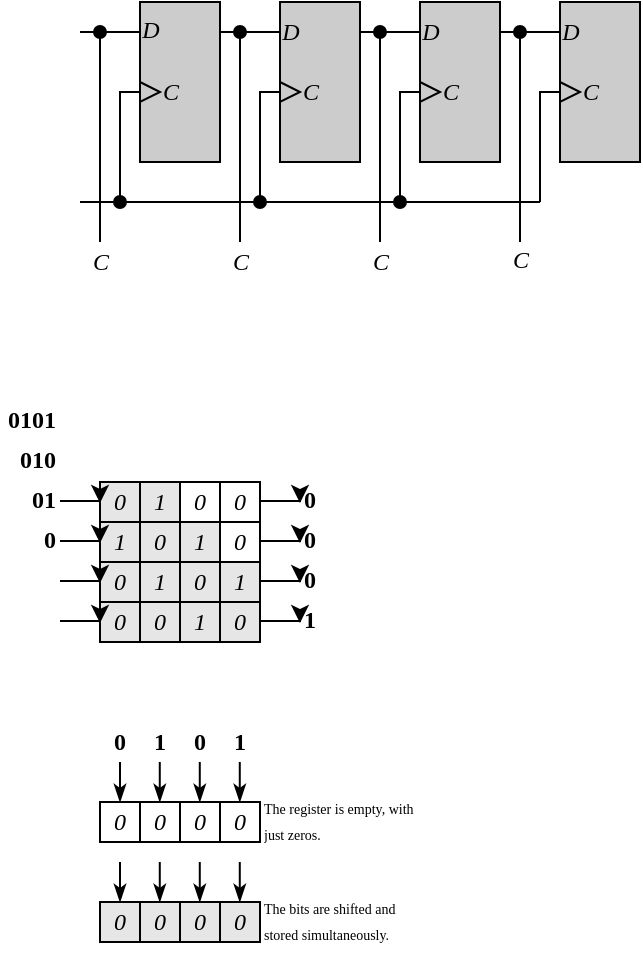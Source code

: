 <mxfile version="24.7.8">
  <diagram name="Página-1" id="tULwb6cwInRSYcNm1W4O">
    <mxGraphModel dx="398" dy="233" grid="1" gridSize="10" guides="1" tooltips="1" connect="1" arrows="1" fold="1" page="1" pageScale="1" pageWidth="827" pageHeight="1169" background="#ffffff" math="0" shadow="0">
      <root>
        <mxCell id="0" />
        <mxCell id="1" parent="0" />
        <mxCell id="D2A4vbr5BBzfwMiu7smM-7" value="" style="group" vertex="1" connectable="0" parent="1">
          <mxGeometry x="190" y="160" width="50" height="80" as="geometry" />
        </mxCell>
        <mxCell id="D2A4vbr5BBzfwMiu7smM-1" value="" style="rounded=0;whiteSpace=wrap;html=1;fillColor=#CCCCCC;strokeColor=#000000;" vertex="1" parent="D2A4vbr5BBzfwMiu7smM-7">
          <mxGeometry x="10" width="40" height="80" as="geometry" />
        </mxCell>
        <mxCell id="D2A4vbr5BBzfwMiu7smM-2" value="&lt;i&gt;&lt;font face=&quot;Times New Roman&quot;&gt;D&lt;/font&gt;&lt;/i&gt;" style="text;html=1;align=center;verticalAlign=middle;resizable=0;points=[];autosize=1;fontColor=#000000;" vertex="1" parent="D2A4vbr5BBzfwMiu7smM-7">
          <mxGeometry y="-1" width="30" height="30" as="geometry" />
        </mxCell>
        <mxCell id="D2A4vbr5BBzfwMiu7smM-5" value="&lt;i&gt;&lt;font face=&quot;Times New Roman&quot;&gt;C&lt;/font&gt;&lt;/i&gt;" style="text;html=1;align=center;verticalAlign=middle;resizable=0;points=[];autosize=1;fontColor=#000000;" vertex="1" parent="D2A4vbr5BBzfwMiu7smM-7">
          <mxGeometry x="10" y="30" width="30" height="30" as="geometry" />
        </mxCell>
        <mxCell id="D2A4vbr5BBzfwMiu7smM-6" value="" style="triangle;whiteSpace=wrap;html=1;fillColor=none;strokeColor=#000000;" vertex="1" parent="D2A4vbr5BBzfwMiu7smM-7">
          <mxGeometry x="10" y="40" width="10" height="10" as="geometry" />
        </mxCell>
        <mxCell id="D2A4vbr5BBzfwMiu7smM-8" value="" style="group" vertex="1" connectable="0" parent="1">
          <mxGeometry x="260" y="160" width="50" height="80" as="geometry" />
        </mxCell>
        <mxCell id="D2A4vbr5BBzfwMiu7smM-9" value="" style="rounded=0;whiteSpace=wrap;html=1;fillColor=#CCCCCC;strokeColor=#000000;" vertex="1" parent="D2A4vbr5BBzfwMiu7smM-8">
          <mxGeometry x="10" width="40" height="80" as="geometry" />
        </mxCell>
        <mxCell id="D2A4vbr5BBzfwMiu7smM-10" value="&lt;font face=&quot;Times New Roman&quot;&gt;&lt;i style=&quot;&quot;&gt;D&lt;/i&gt;&lt;/font&gt;" style="text;html=1;align=center;verticalAlign=middle;resizable=0;points=[];autosize=1;fontColor=#000000;" vertex="1" parent="D2A4vbr5BBzfwMiu7smM-8">
          <mxGeometry width="30" height="30" as="geometry" />
        </mxCell>
        <mxCell id="D2A4vbr5BBzfwMiu7smM-11" value="&lt;i&gt;&lt;font face=&quot;Times New Roman&quot;&gt;C&lt;/font&gt;&lt;/i&gt;" style="text;html=1;align=center;verticalAlign=middle;resizable=0;points=[];autosize=1;fontColor=#000000;" vertex="1" parent="D2A4vbr5BBzfwMiu7smM-8">
          <mxGeometry x="10" y="30" width="30" height="30" as="geometry" />
        </mxCell>
        <mxCell id="D2A4vbr5BBzfwMiu7smM-12" value="" style="triangle;whiteSpace=wrap;html=1;fillColor=none;strokeColor=#000000;" vertex="1" parent="D2A4vbr5BBzfwMiu7smM-8">
          <mxGeometry x="10" y="40" width="10" height="10" as="geometry" />
        </mxCell>
        <mxCell id="D2A4vbr5BBzfwMiu7smM-24" value="" style="endArrow=none;html=1;rounded=0;strokeColor=#000000;entryX=0;entryY=0.5;entryDx=0;entryDy=0;endFill=0;startArrow=oval;startFill=1;" edge="1" parent="D2A4vbr5BBzfwMiu7smM-8" target="D2A4vbr5BBzfwMiu7smM-12">
          <mxGeometry width="50" height="50" relative="1" as="geometry">
            <mxPoint y="100" as="sourcePoint" />
            <mxPoint x="10" y="40" as="targetPoint" />
            <Array as="points">
              <mxPoint y="45" />
            </Array>
          </mxGeometry>
        </mxCell>
        <mxCell id="D2A4vbr5BBzfwMiu7smM-13" value="" style="group" vertex="1" connectable="0" parent="1">
          <mxGeometry x="330" y="160" width="50" height="80" as="geometry" />
        </mxCell>
        <mxCell id="D2A4vbr5BBzfwMiu7smM-14" value="" style="rounded=0;whiteSpace=wrap;html=1;fillColor=#CCCCCC;strokeColor=#000000;" vertex="1" parent="D2A4vbr5BBzfwMiu7smM-13">
          <mxGeometry x="10" width="40" height="80" as="geometry" />
        </mxCell>
        <mxCell id="D2A4vbr5BBzfwMiu7smM-15" value="&lt;i&gt;&lt;font face=&quot;Times New Roman&quot;&gt;D&lt;/font&gt;&lt;/i&gt;" style="text;html=1;align=center;verticalAlign=middle;resizable=0;points=[];autosize=1;fontColor=#000000;" vertex="1" parent="D2A4vbr5BBzfwMiu7smM-13">
          <mxGeometry width="30" height="30" as="geometry" />
        </mxCell>
        <mxCell id="D2A4vbr5BBzfwMiu7smM-16" value="&lt;i&gt;&lt;font face=&quot;Times New Roman&quot;&gt;C&lt;/font&gt;&lt;/i&gt;" style="text;html=1;align=center;verticalAlign=middle;resizable=0;points=[];autosize=1;fontColor=#000000;" vertex="1" parent="D2A4vbr5BBzfwMiu7smM-13">
          <mxGeometry x="10" y="30" width="30" height="30" as="geometry" />
        </mxCell>
        <mxCell id="D2A4vbr5BBzfwMiu7smM-17" value="" style="triangle;whiteSpace=wrap;html=1;fillColor=none;strokeColor=#000000;" vertex="1" parent="D2A4vbr5BBzfwMiu7smM-13">
          <mxGeometry x="10" y="40" width="10" height="10" as="geometry" />
        </mxCell>
        <mxCell id="D2A4vbr5BBzfwMiu7smM-25" value="" style="endArrow=none;html=1;rounded=0;strokeColor=#000000;entryX=0;entryY=0.5;entryDx=0;entryDy=0;startArrow=oval;startFill=1;" edge="1" parent="D2A4vbr5BBzfwMiu7smM-13" target="D2A4vbr5BBzfwMiu7smM-17">
          <mxGeometry width="50" height="50" relative="1" as="geometry">
            <mxPoint y="100" as="sourcePoint" />
            <mxPoint x="10" y="50" as="targetPoint" />
            <Array as="points">
              <mxPoint y="45" />
            </Array>
          </mxGeometry>
        </mxCell>
        <mxCell id="D2A4vbr5BBzfwMiu7smM-32" value="" style="endArrow=none;html=1;rounded=0;strokeColor=#000000;" edge="1" parent="D2A4vbr5BBzfwMiu7smM-13">
          <mxGeometry width="50" height="50" relative="1" as="geometry">
            <mxPoint x="-20" y="15" as="sourcePoint" />
            <mxPoint x="10" y="15" as="targetPoint" />
          </mxGeometry>
        </mxCell>
        <mxCell id="D2A4vbr5BBzfwMiu7smM-18" value="" style="group" vertex="1" connectable="0" parent="1">
          <mxGeometry x="400" y="160" width="50" height="80" as="geometry" />
        </mxCell>
        <mxCell id="D2A4vbr5BBzfwMiu7smM-19" value="" style="rounded=0;whiteSpace=wrap;html=1;fillColor=#CCCCCC;strokeColor=#000000;" vertex="1" parent="D2A4vbr5BBzfwMiu7smM-18">
          <mxGeometry x="10" width="40" height="80" as="geometry" />
        </mxCell>
        <mxCell id="D2A4vbr5BBzfwMiu7smM-20" value="&lt;font face=&quot;Times New Roman&quot;&gt;&lt;i&gt;D&lt;/i&gt;&lt;/font&gt;" style="text;html=1;align=center;verticalAlign=middle;resizable=0;points=[];autosize=1;fontColor=#000000;" vertex="1" parent="D2A4vbr5BBzfwMiu7smM-18">
          <mxGeometry width="30" height="30" as="geometry" />
        </mxCell>
        <mxCell id="D2A4vbr5BBzfwMiu7smM-21" value="&lt;i&gt;&lt;font face=&quot;Times New Roman&quot;&gt;C&lt;/font&gt;&lt;/i&gt;" style="text;html=1;align=center;verticalAlign=middle;resizable=0;points=[];autosize=1;fontColor=#000000;" vertex="1" parent="D2A4vbr5BBzfwMiu7smM-18">
          <mxGeometry x="10" y="30" width="30" height="30" as="geometry" />
        </mxCell>
        <mxCell id="D2A4vbr5BBzfwMiu7smM-22" value="" style="triangle;whiteSpace=wrap;html=1;fillColor=none;strokeColor=#000000;" vertex="1" parent="D2A4vbr5BBzfwMiu7smM-18">
          <mxGeometry x="10" y="40" width="10" height="10" as="geometry" />
        </mxCell>
        <mxCell id="D2A4vbr5BBzfwMiu7smM-26" value="" style="endArrow=none;html=1;rounded=0;strokeColor=#000000;entryX=0;entryY=0.5;entryDx=0;entryDy=0;" edge="1" parent="D2A4vbr5BBzfwMiu7smM-18" target="D2A4vbr5BBzfwMiu7smM-22">
          <mxGeometry width="50" height="50" relative="1" as="geometry">
            <mxPoint y="100" as="sourcePoint" />
            <mxPoint x="10" y="50" as="targetPoint" />
            <Array as="points">
              <mxPoint y="45" />
            </Array>
          </mxGeometry>
        </mxCell>
        <mxCell id="D2A4vbr5BBzfwMiu7smM-23" value="" style="endArrow=none;html=1;rounded=0;strokeColor=#000000;entryX=0;entryY=0.5;entryDx=0;entryDy=0;startArrow=oval;startFill=1;" edge="1" parent="1" target="D2A4vbr5BBzfwMiu7smM-6">
          <mxGeometry width="50" height="50" relative="1" as="geometry">
            <mxPoint x="190" y="260" as="sourcePoint" />
            <mxPoint x="200" y="210" as="targetPoint" />
            <Array as="points">
              <mxPoint x="190" y="205" />
            </Array>
          </mxGeometry>
        </mxCell>
        <mxCell id="D2A4vbr5BBzfwMiu7smM-29" value="" style="endArrow=none;html=1;rounded=0;strokeColor=#000000;" edge="1" parent="1">
          <mxGeometry width="50" height="50" relative="1" as="geometry">
            <mxPoint x="170" y="260" as="sourcePoint" />
            <mxPoint x="400" y="260" as="targetPoint" />
          </mxGeometry>
        </mxCell>
        <mxCell id="D2A4vbr5BBzfwMiu7smM-30" value="" style="endArrow=none;html=1;rounded=0;strokeColor=#000000;" edge="1" parent="1">
          <mxGeometry width="50" height="50" relative="1" as="geometry">
            <mxPoint x="170" y="175" as="sourcePoint" />
            <mxPoint x="200" y="175" as="targetPoint" />
          </mxGeometry>
        </mxCell>
        <mxCell id="D2A4vbr5BBzfwMiu7smM-31" value="" style="endArrow=none;html=1;rounded=0;strokeColor=#000000;" edge="1" parent="1">
          <mxGeometry width="50" height="50" relative="1" as="geometry">
            <mxPoint x="240" y="175" as="sourcePoint" />
            <mxPoint x="270" y="175" as="targetPoint" />
          </mxGeometry>
        </mxCell>
        <mxCell id="D2A4vbr5BBzfwMiu7smM-33" value="" style="endArrow=none;html=1;rounded=0;strokeColor=#000000;" edge="1" parent="1">
          <mxGeometry width="50" height="50" relative="1" as="geometry">
            <mxPoint x="380" y="175" as="sourcePoint" />
            <mxPoint x="410" y="175" as="targetPoint" />
          </mxGeometry>
        </mxCell>
        <mxCell id="D2A4vbr5BBzfwMiu7smM-36" value="" style="endArrow=none;html=1;rounded=0;strokeColor=#000000;startArrow=oval;startFill=1;" edge="1" parent="1">
          <mxGeometry width="50" height="50" relative="1" as="geometry">
            <mxPoint x="250" y="175" as="sourcePoint" />
            <mxPoint x="250" y="280" as="targetPoint" />
          </mxGeometry>
        </mxCell>
        <mxCell id="D2A4vbr5BBzfwMiu7smM-37" value="" style="endArrow=none;html=1;rounded=0;strokeColor=#000000;startArrow=oval;startFill=1;" edge="1" parent="1">
          <mxGeometry width="50" height="50" relative="1" as="geometry">
            <mxPoint x="320" y="175" as="sourcePoint" />
            <mxPoint x="320" y="280" as="targetPoint" />
          </mxGeometry>
        </mxCell>
        <mxCell id="D2A4vbr5BBzfwMiu7smM-38" value="" style="endArrow=none;html=1;rounded=0;strokeColor=#000000;startArrow=oval;startFill=1;" edge="1" parent="1">
          <mxGeometry width="50" height="50" relative="1" as="geometry">
            <mxPoint x="180" y="175" as="sourcePoint" />
            <mxPoint x="180" y="280" as="targetPoint" />
          </mxGeometry>
        </mxCell>
        <mxCell id="D2A4vbr5BBzfwMiu7smM-39" value="" style="endArrow=none;html=1;rounded=0;strokeColor=#000000;startArrow=oval;startFill=1;" edge="1" parent="1">
          <mxGeometry width="50" height="50" relative="1" as="geometry">
            <mxPoint x="390" y="175" as="sourcePoint" />
            <mxPoint x="390" y="280" as="targetPoint" />
          </mxGeometry>
        </mxCell>
        <mxCell id="D2A4vbr5BBzfwMiu7smM-41" value="&lt;i&gt;&lt;font face=&quot;Times New Roman&quot;&gt;C&lt;/font&gt;&lt;/i&gt;" style="text;html=1;align=center;verticalAlign=middle;resizable=0;points=[];autosize=1;fontColor=#000000;" vertex="1" parent="1">
          <mxGeometry x="165" y="275" width="30" height="30" as="geometry" />
        </mxCell>
        <mxCell id="D2A4vbr5BBzfwMiu7smM-42" value="&lt;i&gt;&lt;font face=&quot;Times New Roman&quot;&gt;C&lt;/font&gt;&lt;/i&gt;" style="text;html=1;align=center;verticalAlign=middle;resizable=0;points=[];autosize=1;fontColor=#000000;" vertex="1" parent="1">
          <mxGeometry x="235" y="275" width="30" height="30" as="geometry" />
        </mxCell>
        <mxCell id="D2A4vbr5BBzfwMiu7smM-43" value="&lt;i&gt;&lt;font face=&quot;Times New Roman&quot;&gt;C&lt;/font&gt;&lt;/i&gt;" style="text;html=1;align=center;verticalAlign=middle;resizable=0;points=[];autosize=1;fontColor=#000000;" vertex="1" parent="1">
          <mxGeometry x="305" y="275" width="30" height="30" as="geometry" />
        </mxCell>
        <mxCell id="D2A4vbr5BBzfwMiu7smM-44" value="&lt;i&gt;&lt;font face=&quot;Times New Roman&quot;&gt;C&lt;/font&gt;&lt;/i&gt;" style="text;html=1;align=center;verticalAlign=middle;resizable=0;points=[];autosize=1;fontColor=#000000;" vertex="1" parent="1">
          <mxGeometry x="375" y="274" width="30" height="30" as="geometry" />
        </mxCell>
        <mxCell id="D2A4vbr5BBzfwMiu7smM-45" value="&lt;font color=&quot;#000000&quot; face=&quot;Times New Roman&quot;&gt;&lt;i&gt;0&lt;/i&gt;&lt;/font&gt;" style="rounded=0;whiteSpace=wrap;html=1;strokeColor=#000000;fillColor=#FFFFFF;" vertex="1" parent="1">
          <mxGeometry x="180" y="560" width="20" height="20" as="geometry" />
        </mxCell>
        <mxCell id="D2A4vbr5BBzfwMiu7smM-65" value="&lt;font color=&quot;#000000&quot; face=&quot;Times New Roman&quot;&gt;&lt;i&gt;0&lt;/i&gt;&lt;/font&gt;" style="rounded=0;whiteSpace=wrap;html=1;strokeColor=#000000;fillColor=#FFFFFF;" vertex="1" parent="1">
          <mxGeometry x="200" y="560" width="20" height="20" as="geometry" />
        </mxCell>
        <mxCell id="D2A4vbr5BBzfwMiu7smM-66" value="&lt;font color=&quot;#000000&quot; face=&quot;Times New Roman&quot;&gt;&lt;i&gt;0&lt;/i&gt;&lt;/font&gt;" style="rounded=0;whiteSpace=wrap;html=1;strokeColor=#000000;fillColor=#FFFFFF;" vertex="1" parent="1">
          <mxGeometry x="220" y="560" width="20" height="20" as="geometry" />
        </mxCell>
        <mxCell id="D2A4vbr5BBzfwMiu7smM-67" value="&lt;font color=&quot;#000000&quot; face=&quot;Times New Roman&quot;&gt;&lt;i&gt;0&lt;/i&gt;&lt;/font&gt;" style="rounded=0;whiteSpace=wrap;html=1;strokeColor=#000000;fillColor=#FFFFFF;" vertex="1" parent="1">
          <mxGeometry x="240" y="560" width="20" height="20" as="geometry" />
        </mxCell>
        <mxCell id="D2A4vbr5BBzfwMiu7smM-72" value="&lt;font color=&quot;#000000&quot; face=&quot;Times New Roman&quot;&gt;&lt;i&gt;0&lt;/i&gt;&lt;/font&gt;" style="rounded=0;whiteSpace=wrap;html=1;strokeColor=#000000;fillColor=#E6E6E6;" vertex="1" parent="1">
          <mxGeometry x="180" y="400" width="20" height="20" as="geometry" />
        </mxCell>
        <mxCell id="D2A4vbr5BBzfwMiu7smM-73" value="&lt;font color=&quot;#000000&quot; face=&quot;Times New Roman&quot;&gt;&lt;i&gt;1&lt;/i&gt;&lt;/font&gt;" style="rounded=0;whiteSpace=wrap;html=1;strokeColor=#000000;fillColor=#E6E6E6;" vertex="1" parent="1">
          <mxGeometry x="200" y="400" width="20" height="20" as="geometry" />
        </mxCell>
        <mxCell id="D2A4vbr5BBzfwMiu7smM-74" value="&lt;font color=&quot;#000000&quot; face=&quot;Times New Roman&quot;&gt;&lt;i&gt;0&lt;/i&gt;&lt;/font&gt;" style="rounded=0;whiteSpace=wrap;html=1;strokeColor=#000000;fillColor=#FFFFFF;" vertex="1" parent="1">
          <mxGeometry x="220" y="400" width="20" height="20" as="geometry" />
        </mxCell>
        <mxCell id="D2A4vbr5BBzfwMiu7smM-75" value="&lt;font color=&quot;#000000&quot; face=&quot;Times New Roman&quot;&gt;&lt;i&gt;0&lt;/i&gt;&lt;/font&gt;" style="rounded=0;whiteSpace=wrap;html=1;strokeColor=#000000;fillColor=#FFFFFF;" vertex="1" parent="1">
          <mxGeometry x="240" y="400" width="20" height="20" as="geometry" />
        </mxCell>
        <mxCell id="D2A4vbr5BBzfwMiu7smM-76" value="&lt;font color=&quot;#000000&quot; face=&quot;Times New Roman&quot;&gt;&lt;i&gt;1&lt;/i&gt;&lt;/font&gt;" style="rounded=0;whiteSpace=wrap;html=1;strokeColor=#000000;fillColor=#E6E6E6;" vertex="1" parent="1">
          <mxGeometry x="180" y="420" width="20" height="20" as="geometry" />
        </mxCell>
        <mxCell id="D2A4vbr5BBzfwMiu7smM-77" value="&lt;font color=&quot;#000000&quot; face=&quot;Times New Roman&quot;&gt;&lt;i&gt;0&lt;/i&gt;&lt;/font&gt;" style="rounded=0;whiteSpace=wrap;html=1;strokeColor=#000000;fillColor=#E6E6E6;" vertex="1" parent="1">
          <mxGeometry x="200" y="420" width="20" height="20" as="geometry" />
        </mxCell>
        <mxCell id="D2A4vbr5BBzfwMiu7smM-78" value="&lt;font color=&quot;#000000&quot; face=&quot;Times New Roman&quot;&gt;&lt;i&gt;1&lt;/i&gt;&lt;/font&gt;" style="rounded=0;whiteSpace=wrap;html=1;strokeColor=#000000;fillColor=#E6E6E6;" vertex="1" parent="1">
          <mxGeometry x="220" y="420" width="20" height="20" as="geometry" />
        </mxCell>
        <mxCell id="D2A4vbr5BBzfwMiu7smM-79" value="&lt;font color=&quot;#000000&quot; face=&quot;Times New Roman&quot;&gt;&lt;i&gt;0&lt;/i&gt;&lt;/font&gt;" style="rounded=0;whiteSpace=wrap;html=1;strokeColor=#000000;fillColor=#FFFFFF;" vertex="1" parent="1">
          <mxGeometry x="240" y="420" width="20" height="20" as="geometry" />
        </mxCell>
        <mxCell id="D2A4vbr5BBzfwMiu7smM-80" value="&lt;font color=&quot;#000000&quot; face=&quot;Times New Roman&quot;&gt;&lt;i&gt;0&lt;/i&gt;&lt;/font&gt;" style="rounded=0;whiteSpace=wrap;html=1;strokeColor=#000000;fillColor=#E6E6E6;" vertex="1" parent="1">
          <mxGeometry x="180" y="440" width="20" height="20" as="geometry" />
        </mxCell>
        <mxCell id="D2A4vbr5BBzfwMiu7smM-81" value="&lt;font color=&quot;#000000&quot; face=&quot;Times New Roman&quot;&gt;&lt;i&gt;1&lt;/i&gt;&lt;/font&gt;" style="rounded=0;whiteSpace=wrap;html=1;strokeColor=#000000;fillColor=#E6E6E6;" vertex="1" parent="1">
          <mxGeometry x="200" y="440" width="20" height="20" as="geometry" />
        </mxCell>
        <mxCell id="D2A4vbr5BBzfwMiu7smM-82" value="&lt;font color=&quot;#000000&quot; face=&quot;Times New Roman&quot;&gt;&lt;i&gt;0&lt;/i&gt;&lt;/font&gt;" style="rounded=0;whiteSpace=wrap;html=1;strokeColor=#000000;fillColor=#E6E6E6;" vertex="1" parent="1">
          <mxGeometry x="220" y="440" width="20" height="20" as="geometry" />
        </mxCell>
        <mxCell id="D2A4vbr5BBzfwMiu7smM-83" value="&lt;font color=&quot;#000000&quot; face=&quot;Times New Roman&quot;&gt;&lt;i&gt;1&lt;/i&gt;&lt;/font&gt;" style="rounded=0;whiteSpace=wrap;html=1;strokeColor=#000000;fillColor=#E6E6E6;" vertex="1" parent="1">
          <mxGeometry x="240" y="440" width="20" height="20" as="geometry" />
        </mxCell>
        <mxCell id="D2A4vbr5BBzfwMiu7smM-85" value="&lt;h1 style=&quot;margin-top: 0px; font-size: 12px;&quot;&gt;0101&lt;/h1&gt;" style="text;html=1;whiteSpace=wrap;overflow=hidden;rounded=0;fontColor=#000000;fontStyle=0;fontFamily=Times New Roman;fontSize=12;verticalAlign=middle;align=right;" vertex="1" parent="1">
          <mxGeometry x="130" y="359" width="30" height="20" as="geometry" />
        </mxCell>
        <mxCell id="D2A4vbr5BBzfwMiu7smM-86" value="&lt;h1 style=&quot;margin-top: 0px; font-size: 12px;&quot;&gt;010&lt;/h1&gt;" style="text;html=1;whiteSpace=wrap;overflow=hidden;rounded=0;fontColor=#000000;fontStyle=0;fontFamily=Times New Roman;fontSize=12;verticalAlign=middle;align=right;" vertex="1" parent="1">
          <mxGeometry x="130" y="379" width="30" height="20" as="geometry" />
        </mxCell>
        <mxCell id="D2A4vbr5BBzfwMiu7smM-87" value="&lt;h1 style=&quot;margin-top: 0px; font-size: 12px;&quot;&gt;01&lt;/h1&gt;" style="text;html=1;whiteSpace=wrap;overflow=hidden;rounded=0;fontColor=#000000;fontStyle=0;fontFamily=Times New Roman;fontSize=12;verticalAlign=middle;align=right;" vertex="1" parent="1">
          <mxGeometry x="130" y="399" width="30" height="20" as="geometry" />
        </mxCell>
        <mxCell id="D2A4vbr5BBzfwMiu7smM-89" style="edgeStyle=orthogonalEdgeStyle;rounded=0;orthogonalLoop=1;jettySize=auto;html=1;exitX=1;exitY=0.5;exitDx=0;exitDy=0;strokeColor=#000000;" edge="1" parent="1">
          <mxGeometry relative="1" as="geometry">
            <mxPoint x="160" y="429.5" as="sourcePoint" />
            <mxPoint x="180" y="430.5" as="targetPoint" />
          </mxGeometry>
        </mxCell>
        <mxCell id="D2A4vbr5BBzfwMiu7smM-88" value="&lt;h1 style=&quot;margin-top: 0px; font-size: 12px;&quot;&gt;0&lt;/h1&gt;" style="text;html=1;whiteSpace=wrap;overflow=hidden;rounded=0;fontColor=#000000;fontStyle=0;fontFamily=Times New Roman;fontSize=12;verticalAlign=middle;align=right;" vertex="1" parent="1">
          <mxGeometry x="130" y="419" width="30" height="20" as="geometry" />
        </mxCell>
        <mxCell id="D2A4vbr5BBzfwMiu7smM-92" style="edgeStyle=orthogonalEdgeStyle;rounded=0;orthogonalLoop=1;jettySize=auto;html=1;exitX=1;exitY=0.5;exitDx=0;exitDy=0;strokeColor=#000000;" edge="1" parent="1">
          <mxGeometry relative="1" as="geometry">
            <mxPoint x="160" y="409.5" as="sourcePoint" />
            <mxPoint x="180" y="410.5" as="targetPoint" />
          </mxGeometry>
        </mxCell>
        <mxCell id="D2A4vbr5BBzfwMiu7smM-94" style="edgeStyle=orthogonalEdgeStyle;rounded=0;orthogonalLoop=1;jettySize=auto;html=1;exitX=1;exitY=0.5;exitDx=0;exitDy=0;strokeColor=#000000;" edge="1" parent="1">
          <mxGeometry relative="1" as="geometry">
            <mxPoint x="160" y="449.5" as="sourcePoint" />
            <mxPoint x="180" y="450.5" as="targetPoint" />
          </mxGeometry>
        </mxCell>
        <mxCell id="D2A4vbr5BBzfwMiu7smM-98" style="edgeStyle=orthogonalEdgeStyle;rounded=0;orthogonalLoop=1;jettySize=auto;html=1;exitX=1;exitY=0.5;exitDx=0;exitDy=0;strokeColor=#000000;" edge="1" parent="1">
          <mxGeometry relative="1" as="geometry">
            <mxPoint x="260" y="429.5" as="sourcePoint" />
            <mxPoint x="280" y="430.5" as="targetPoint" />
          </mxGeometry>
        </mxCell>
        <mxCell id="D2A4vbr5BBzfwMiu7smM-101" style="edgeStyle=orthogonalEdgeStyle;rounded=0;orthogonalLoop=1;jettySize=auto;html=1;exitX=1;exitY=0.5;exitDx=0;exitDy=0;strokeColor=#000000;" edge="1" parent="1">
          <mxGeometry relative="1" as="geometry">
            <mxPoint x="260" y="409.5" as="sourcePoint" />
            <mxPoint x="280" y="410.5" as="targetPoint" />
          </mxGeometry>
        </mxCell>
        <mxCell id="D2A4vbr5BBzfwMiu7smM-103" style="edgeStyle=orthogonalEdgeStyle;rounded=0;orthogonalLoop=1;jettySize=auto;html=1;exitX=1;exitY=0.5;exitDx=0;exitDy=0;strokeColor=#000000;" edge="1" parent="1">
          <mxGeometry relative="1" as="geometry">
            <mxPoint x="260" y="449.5" as="sourcePoint" />
            <mxPoint x="280" y="450.5" as="targetPoint" />
          </mxGeometry>
        </mxCell>
        <mxCell id="D2A4vbr5BBzfwMiu7smM-104" value="&lt;h1 style=&quot;margin-top: 0px; font-size: 12px;&quot;&gt;0&lt;/h1&gt;" style="text;html=1;whiteSpace=wrap;overflow=hidden;rounded=0;fontColor=#000000;fontStyle=0;fontFamily=Times New Roman;fontSize=12;verticalAlign=middle;align=right;" vertex="1" parent="1">
          <mxGeometry x="280" y="399" width="10" height="20" as="geometry" />
        </mxCell>
        <mxCell id="D2A4vbr5BBzfwMiu7smM-105" value="&lt;h1 style=&quot;margin-top: 0px; font-size: 12px;&quot;&gt;0&lt;/h1&gt;" style="text;html=1;whiteSpace=wrap;overflow=hidden;rounded=0;fontColor=#000000;fontStyle=0;fontFamily=Times New Roman;fontSize=12;verticalAlign=middle;align=right;" vertex="1" parent="1">
          <mxGeometry x="280" y="419" width="10" height="20" as="geometry" />
        </mxCell>
        <mxCell id="D2A4vbr5BBzfwMiu7smM-106" value="&lt;h1 style=&quot;margin-top: 0px; font-size: 12px;&quot;&gt;0&lt;/h1&gt;" style="text;html=1;whiteSpace=wrap;overflow=hidden;rounded=0;fontColor=#000000;fontStyle=0;fontFamily=Times New Roman;fontSize=12;verticalAlign=middle;align=right;" vertex="1" parent="1">
          <mxGeometry x="280" y="439" width="10" height="20" as="geometry" />
        </mxCell>
        <mxCell id="D2A4vbr5BBzfwMiu7smM-108" value="&lt;font color=&quot;#000000&quot; face=&quot;Times New Roman&quot;&gt;&lt;i&gt;0&lt;/i&gt;&lt;/font&gt;" style="rounded=0;whiteSpace=wrap;html=1;strokeColor=#000000;fillColor=#E6E6E6;" vertex="1" parent="1">
          <mxGeometry x="180" y="460" width="20" height="20" as="geometry" />
        </mxCell>
        <mxCell id="D2A4vbr5BBzfwMiu7smM-109" value="&lt;font color=&quot;#000000&quot; face=&quot;Times New Roman&quot;&gt;&lt;i&gt;0&lt;/i&gt;&lt;/font&gt;" style="rounded=0;whiteSpace=wrap;html=1;strokeColor=#000000;fillColor=#E6E6E6;" vertex="1" parent="1">
          <mxGeometry x="200" y="460" width="20" height="20" as="geometry" />
        </mxCell>
        <mxCell id="D2A4vbr5BBzfwMiu7smM-110" value="&lt;font color=&quot;#000000&quot; face=&quot;Times New Roman&quot;&gt;&lt;i&gt;1&lt;/i&gt;&lt;/font&gt;" style="rounded=0;whiteSpace=wrap;html=1;strokeColor=#000000;fillColor=#E6E6E6;" vertex="1" parent="1">
          <mxGeometry x="220" y="460" width="20" height="20" as="geometry" />
        </mxCell>
        <mxCell id="D2A4vbr5BBzfwMiu7smM-111" value="&lt;font color=&quot;#000000&quot; face=&quot;Times New Roman&quot;&gt;&lt;i&gt;0&lt;/i&gt;&lt;/font&gt;" style="rounded=0;whiteSpace=wrap;html=1;strokeColor=#000000;fillColor=#E6E6E6;" vertex="1" parent="1">
          <mxGeometry x="240" y="460" width="20" height="20" as="geometry" />
        </mxCell>
        <mxCell id="D2A4vbr5BBzfwMiu7smM-112" style="edgeStyle=orthogonalEdgeStyle;rounded=0;orthogonalLoop=1;jettySize=auto;html=1;exitX=1;exitY=0.5;exitDx=0;exitDy=0;strokeColor=#000000;" edge="1" parent="1">
          <mxGeometry relative="1" as="geometry">
            <mxPoint x="160" y="469.5" as="sourcePoint" />
            <mxPoint x="180" y="470.5" as="targetPoint" />
          </mxGeometry>
        </mxCell>
        <mxCell id="D2A4vbr5BBzfwMiu7smM-113" style="edgeStyle=orthogonalEdgeStyle;rounded=0;orthogonalLoop=1;jettySize=auto;html=1;exitX=1;exitY=0.5;exitDx=0;exitDy=0;strokeColor=#000000;" edge="1" parent="1">
          <mxGeometry relative="1" as="geometry">
            <mxPoint x="260" y="469.5" as="sourcePoint" />
            <mxPoint x="280" y="470.5" as="targetPoint" />
          </mxGeometry>
        </mxCell>
        <mxCell id="D2A4vbr5BBzfwMiu7smM-114" value="&lt;h1 style=&quot;margin-top: 0px; font-size: 12px;&quot;&gt;1&lt;/h1&gt;" style="text;html=1;whiteSpace=wrap;overflow=hidden;rounded=0;fontColor=#000000;fontStyle=0;fontFamily=Times New Roman;fontSize=12;verticalAlign=middle;align=right;" vertex="1" parent="1">
          <mxGeometry x="280" y="459" width="10" height="20" as="geometry" />
        </mxCell>
        <mxCell id="D2A4vbr5BBzfwMiu7smM-115" style="edgeStyle=orthogonalEdgeStyle;rounded=0;orthogonalLoop=1;jettySize=auto;html=1;strokeColor=#000000;entryX=0.5;entryY=0;entryDx=0;entryDy=0;endArrow=classicThin;endFill=1;" edge="1" parent="1" target="D2A4vbr5BBzfwMiu7smM-45">
          <mxGeometry relative="1" as="geometry">
            <mxPoint x="190" y="540" as="sourcePoint" />
            <mxPoint x="190" y="541.5" as="targetPoint" />
          </mxGeometry>
        </mxCell>
        <mxCell id="D2A4vbr5BBzfwMiu7smM-116" style="edgeStyle=orthogonalEdgeStyle;rounded=0;orthogonalLoop=1;jettySize=auto;html=1;strokeColor=#000000;entryX=0.5;entryY=0;entryDx=0;entryDy=0;endArrow=classicThin;endFill=1;" edge="1" parent="1">
          <mxGeometry relative="1" as="geometry">
            <mxPoint x="209.89" y="540" as="sourcePoint" />
            <mxPoint x="209.89" y="560" as="targetPoint" />
          </mxGeometry>
        </mxCell>
        <mxCell id="D2A4vbr5BBzfwMiu7smM-117" style="edgeStyle=orthogonalEdgeStyle;rounded=0;orthogonalLoop=1;jettySize=auto;html=1;strokeColor=#000000;entryX=0.5;entryY=0;entryDx=0;entryDy=0;endArrow=classicThin;endFill=1;" edge="1" parent="1">
          <mxGeometry relative="1" as="geometry">
            <mxPoint x="229.89" y="540" as="sourcePoint" />
            <mxPoint x="229.89" y="560" as="targetPoint" />
          </mxGeometry>
        </mxCell>
        <mxCell id="D2A4vbr5BBzfwMiu7smM-118" style="edgeStyle=orthogonalEdgeStyle;rounded=0;orthogonalLoop=1;jettySize=auto;html=1;strokeColor=#000000;entryX=0.5;entryY=0;entryDx=0;entryDy=0;endArrow=classicThin;endFill=1;" edge="1" parent="1">
          <mxGeometry relative="1" as="geometry">
            <mxPoint x="249.89" y="540" as="sourcePoint" />
            <mxPoint x="249.89" y="560" as="targetPoint" />
          </mxGeometry>
        </mxCell>
        <mxCell id="D2A4vbr5BBzfwMiu7smM-119" value="&lt;font color=&quot;#000000&quot; face=&quot;Times New Roman&quot;&gt;&lt;i&gt;0&lt;/i&gt;&lt;/font&gt;" style="rounded=0;whiteSpace=wrap;html=1;strokeColor=#000000;fillColor=#E6E6E6;" vertex="1" parent="1">
          <mxGeometry x="180" y="610" width="20" height="20" as="geometry" />
        </mxCell>
        <mxCell id="D2A4vbr5BBzfwMiu7smM-120" value="&lt;font color=&quot;#000000&quot; face=&quot;Times New Roman&quot;&gt;&lt;i&gt;0&lt;/i&gt;&lt;/font&gt;" style="rounded=0;whiteSpace=wrap;html=1;strokeColor=#000000;fillColor=#E6E6E6;" vertex="1" parent="1">
          <mxGeometry x="200" y="610" width="20" height="20" as="geometry" />
        </mxCell>
        <mxCell id="D2A4vbr5BBzfwMiu7smM-121" value="&lt;font color=&quot;#000000&quot; face=&quot;Times New Roman&quot;&gt;&lt;i&gt;0&lt;/i&gt;&lt;/font&gt;" style="rounded=0;whiteSpace=wrap;html=1;strokeColor=#000000;fillColor=#E6E6E6;" vertex="1" parent="1">
          <mxGeometry x="220" y="610" width="20" height="20" as="geometry" />
        </mxCell>
        <mxCell id="D2A4vbr5BBzfwMiu7smM-122" value="&lt;font color=&quot;#000000&quot; face=&quot;Times New Roman&quot;&gt;&lt;i&gt;0&lt;/i&gt;&lt;/font&gt;" style="rounded=0;whiteSpace=wrap;html=1;strokeColor=#000000;fillColor=#E6E6E6;" vertex="1" parent="1">
          <mxGeometry x="240" y="610" width="20" height="20" as="geometry" />
        </mxCell>
        <mxCell id="D2A4vbr5BBzfwMiu7smM-123" style="edgeStyle=orthogonalEdgeStyle;rounded=0;orthogonalLoop=1;jettySize=auto;html=1;strokeColor=#000000;entryX=0.5;entryY=0;entryDx=0;entryDy=0;endArrow=classicThin;endFill=1;" edge="1" parent="1" target="D2A4vbr5BBzfwMiu7smM-119">
          <mxGeometry relative="1" as="geometry">
            <mxPoint x="190" y="590" as="sourcePoint" />
            <mxPoint x="190" y="591.5" as="targetPoint" />
          </mxGeometry>
        </mxCell>
        <mxCell id="D2A4vbr5BBzfwMiu7smM-124" style="edgeStyle=orthogonalEdgeStyle;rounded=0;orthogonalLoop=1;jettySize=auto;html=1;strokeColor=#000000;entryX=0.5;entryY=0;entryDx=0;entryDy=0;endArrow=classicThin;endFill=1;" edge="1" parent="1">
          <mxGeometry relative="1" as="geometry">
            <mxPoint x="209.89" y="590" as="sourcePoint" />
            <mxPoint x="209.89" y="610" as="targetPoint" />
          </mxGeometry>
        </mxCell>
        <mxCell id="D2A4vbr5BBzfwMiu7smM-125" style="edgeStyle=orthogonalEdgeStyle;rounded=0;orthogonalLoop=1;jettySize=auto;html=1;strokeColor=#000000;entryX=0.5;entryY=0;entryDx=0;entryDy=0;endArrow=classicThin;endFill=1;" edge="1" parent="1">
          <mxGeometry relative="1" as="geometry">
            <mxPoint x="229.89" y="590" as="sourcePoint" />
            <mxPoint x="229.89" y="610" as="targetPoint" />
          </mxGeometry>
        </mxCell>
        <mxCell id="D2A4vbr5BBzfwMiu7smM-126" style="edgeStyle=orthogonalEdgeStyle;rounded=0;orthogonalLoop=1;jettySize=auto;html=1;strokeColor=#000000;entryX=0.5;entryY=0;entryDx=0;entryDy=0;endArrow=classicThin;endFill=1;" edge="1" parent="1">
          <mxGeometry relative="1" as="geometry">
            <mxPoint x="249.89" y="590" as="sourcePoint" />
            <mxPoint x="249.89" y="610" as="targetPoint" />
          </mxGeometry>
        </mxCell>
        <mxCell id="D2A4vbr5BBzfwMiu7smM-127" value="&lt;h1 style=&quot;margin-top: 0px; font-size: 12px;&quot;&gt;0&lt;/h1&gt;" style="text;html=1;whiteSpace=wrap;overflow=hidden;rounded=0;fontColor=#000000;fontStyle=0;fontFamily=Times New Roman;fontSize=12;verticalAlign=middle;align=center;" vertex="1" parent="1">
          <mxGeometry x="185" y="520" width="10" height="20" as="geometry" />
        </mxCell>
        <mxCell id="D2A4vbr5BBzfwMiu7smM-129" value="&lt;h1 style=&quot;margin-top: 0px; font-size: 12px;&quot;&gt;0&lt;/h1&gt;" style="text;html=1;whiteSpace=wrap;overflow=hidden;rounded=0;fontColor=#000000;fontStyle=0;fontFamily=Times New Roman;fontSize=12;verticalAlign=middle;align=center;" vertex="1" parent="1">
          <mxGeometry x="225" y="520" width="10" height="20" as="geometry" />
        </mxCell>
        <mxCell id="D2A4vbr5BBzfwMiu7smM-130" value="&lt;h1 style=&quot;margin-top: 0px; font-size: 12px;&quot;&gt;1&lt;/h1&gt;" style="text;html=1;whiteSpace=wrap;overflow=hidden;rounded=0;fontColor=#000000;fontStyle=0;fontFamily=Times New Roman;fontSize=12;verticalAlign=middle;align=center;" vertex="1" parent="1">
          <mxGeometry x="205" y="520" width="10" height="20" as="geometry" />
        </mxCell>
        <mxCell id="D2A4vbr5BBzfwMiu7smM-135" value="&lt;h1 style=&quot;margin-top: 0px; font-size: 12px;&quot;&gt;1&lt;/h1&gt;" style="text;html=1;whiteSpace=wrap;overflow=hidden;rounded=0;fontColor=#000000;fontStyle=0;fontFamily=Times New Roman;fontSize=12;verticalAlign=middle;align=center;" vertex="1" parent="1">
          <mxGeometry x="245" y="520" width="10" height="20" as="geometry" />
        </mxCell>
        <mxCell id="D2A4vbr5BBzfwMiu7smM-137" value="&lt;p style=&quot;line-height: 20%;&quot;&gt;&lt;/p&gt;&lt;h1 style=&quot;margin-top: 0px; line-height: 30%;&quot;&gt;&lt;font style=&quot;font-weight: normal; font-size: 7px;&quot;&gt;The register is empty, with just zeros.&lt;/font&gt;&lt;/h1&gt;&lt;p&gt;&lt;/p&gt;" style="text;html=1;whiteSpace=wrap;overflow=hidden;rounded=0;fontColor=#000000;fontStyle=0;fontFamily=Times New Roman;fontSize=12;verticalAlign=middle;align=left;" vertex="1" parent="1">
          <mxGeometry x="260" y="540" width="85" height="50" as="geometry" />
        </mxCell>
        <mxCell id="D2A4vbr5BBzfwMiu7smM-138" value="&lt;p style=&quot;line-height: 20%;&quot;&gt;&lt;/p&gt;&lt;h1 style=&quot;margin-top: 0px; line-height: 30%;&quot;&gt;&lt;font style=&quot;font-weight: normal; font-size: 7px;&quot;&gt;The bits are shifted and stored simultaneously.&lt;/font&gt;&lt;/h1&gt;&lt;p&gt;&lt;/p&gt;" style="text;html=1;whiteSpace=wrap;overflow=hidden;rounded=0;fontColor=#000000;fontStyle=0;fontFamily=Times New Roman;fontSize=12;verticalAlign=middle;align=left;" vertex="1" parent="1">
          <mxGeometry x="260" y="590" width="85" height="50" as="geometry" />
        </mxCell>
      </root>
    </mxGraphModel>
  </diagram>
</mxfile>

